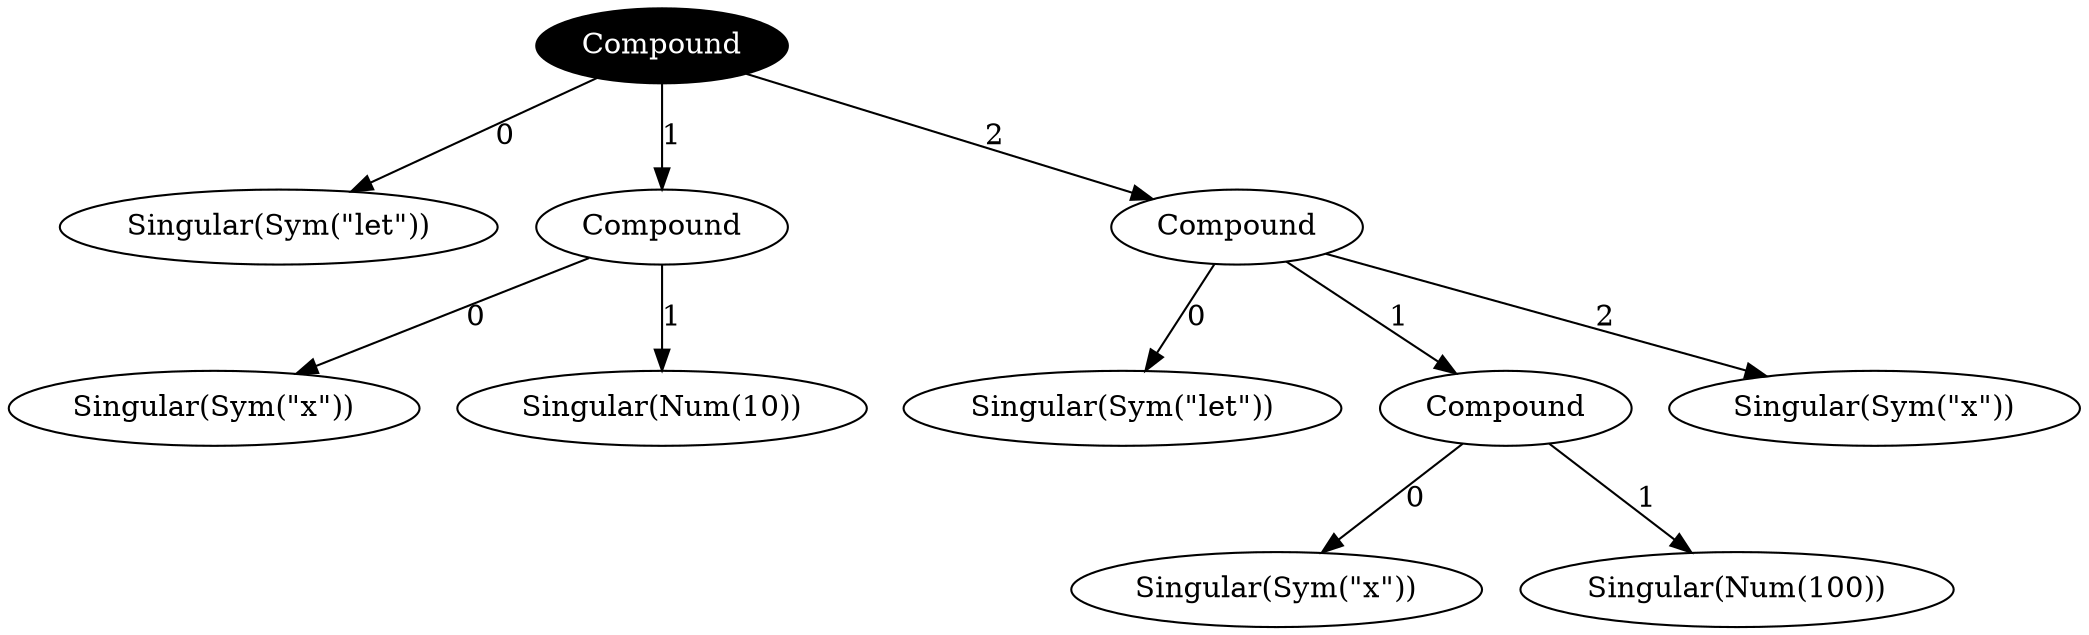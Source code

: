 digraph {
    0 [ label = "Compound" style=filled color=black fontcolor=white]
    1 [ label = "Singular(Sym(\"let\"))" ]
    2 [ label = "Compound" ]
    3 [ label = "Singular(Sym(\"x\"))" ]
    4 [ label = "Singular(Num(10))" ]
    5 [ label = "Compound" ]
    6 [ label = "Singular(Sym(\"let\"))" ]
    7 [ label = "Compound" ]
    8 [ label = "Singular(Sym(\"x\"))" ]
    9 [ label = "Singular(Num(100))" ]
    10 [ label = "Singular(Sym(\"x\"))" ]
    0 -> 1 [ label = "0" ]
    0 -> 2 [ label = "1" ]
    2 -> 3 [ label = "0" ]
    2 -> 4 [ label = "1" ]
    0 -> 5 [ label = "2" ]
    5 -> 6 [ label = "0" ]
    5 -> 7 [ label = "1" ]
    7 -> 8 [ label = "0" ]
    7 -> 9 [ label = "1" ]
    5 -> 10 [ label = "2" ]
}

